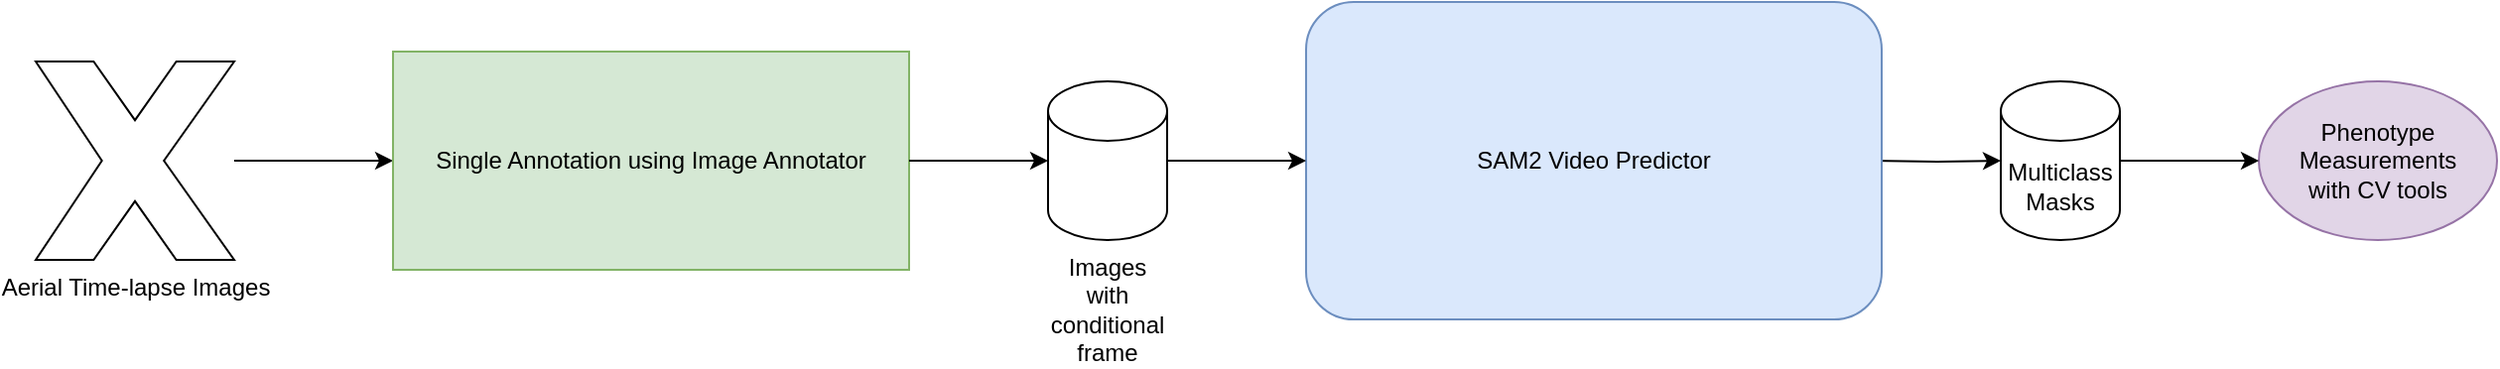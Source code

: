 <mxfile version="26.1.1">
  <diagram name="Page-1" id="XKcA_pU5f5cIYYNXXlob">
    <mxGraphModel dx="2284" dy="907" grid="1" gridSize="10" guides="1" tooltips="1" connect="1" arrows="1" fold="1" page="1" pageScale="1" pageWidth="850" pageHeight="1100" math="0" shadow="0">
      <root>
        <mxCell id="0" />
        <mxCell id="1" parent="0" />
        <mxCell id="rL8FLx0YOvqRTXdkRjL6-5" style="edgeStyle=orthogonalEdgeStyle;rounded=0;orthogonalLoop=1;jettySize=auto;html=1;entryX=0;entryY=0.5;entryDx=0;entryDy=0;" edge="1" parent="1" source="wsi-DFMHmE7BhEvAm292-2" target="rL8FLx0YOvqRTXdkRjL6-3">
          <mxGeometry relative="1" as="geometry" />
        </mxCell>
        <mxCell id="wsi-DFMHmE7BhEvAm292-2" value="Aerial Time-lapse Images" style="verticalLabelPosition=bottom;verticalAlign=top;html=1;shape=mxgraph.basic.x" parent="1" vertex="1">
          <mxGeometry x="10" y="70" width="100" height="100" as="geometry" />
        </mxCell>
        <mxCell id="wsi-DFMHmE7BhEvAm292-20" value="&lt;div&gt;Phenotype Measurements &lt;br&gt;&lt;/div&gt;&lt;div&gt;with CV tools&lt;/div&gt;" style="ellipse;whiteSpace=wrap;html=1;fillColor=#e1d5e7;strokeColor=#9673a6;" parent="1" vertex="1">
          <mxGeometry x="1130" y="80" width="120" height="80" as="geometry" />
        </mxCell>
        <mxCell id="wsi-DFMHmE7BhEvAm292-23" style="edgeStyle=orthogonalEdgeStyle;rounded=0;orthogonalLoop=1;jettySize=auto;html=1;entryX=0;entryY=0.5;entryDx=0;entryDy=0;" parent="1" source="wsi-DFMHmE7BhEvAm292-21" target="wsi-DFMHmE7BhEvAm292-20" edge="1">
          <mxGeometry relative="1" as="geometry" />
        </mxCell>
        <mxCell id="wsi-DFMHmE7BhEvAm292-21" value="&lt;div&gt;Multiclass &lt;br&gt;&lt;/div&gt;&lt;div&gt;Masks&lt;/div&gt;" style="shape=cylinder3;whiteSpace=wrap;html=1;boundedLbl=1;backgroundOutline=1;size=15;" parent="1" vertex="1">
          <mxGeometry x="1000" y="80" width="60" height="80" as="geometry" />
        </mxCell>
        <mxCell id="wsi-DFMHmE7BhEvAm292-22" style="edgeStyle=orthogonalEdgeStyle;rounded=0;orthogonalLoop=1;jettySize=auto;html=1;entryX=0;entryY=0.5;entryDx=0;entryDy=0;entryPerimeter=0;" parent="1" target="wsi-DFMHmE7BhEvAm292-21" edge="1">
          <mxGeometry relative="1" as="geometry">
            <mxPoint x="935" y="120" as="sourcePoint" />
          </mxGeometry>
        </mxCell>
        <mxCell id="rL8FLx0YOvqRTXdkRjL6-2" value="SAM2 Video Predictor" style="rounded=1;whiteSpace=wrap;html=1;fillColor=#dae8fc;strokeColor=#6c8ebf;" vertex="1" parent="1">
          <mxGeometry x="650" y="40" width="290" height="160" as="geometry" />
        </mxCell>
        <mxCell id="rL8FLx0YOvqRTXdkRjL6-3" value="Single Annotation using Image Annotator" style="rounded=0;whiteSpace=wrap;html=1;fillColor=#d5e8d4;strokeColor=#82b366;" vertex="1" parent="1">
          <mxGeometry x="190" y="65" width="260" height="110" as="geometry" />
        </mxCell>
        <mxCell id="rL8FLx0YOvqRTXdkRjL6-7" style="edgeStyle=orthogonalEdgeStyle;rounded=0;orthogonalLoop=1;jettySize=auto;html=1;entryX=0;entryY=0.5;entryDx=0;entryDy=0;" edge="1" parent="1" source="rL8FLx0YOvqRTXdkRjL6-4" target="rL8FLx0YOvqRTXdkRjL6-2">
          <mxGeometry relative="1" as="geometry" />
        </mxCell>
        <mxCell id="rL8FLx0YOvqRTXdkRjL6-4" value="" style="shape=cylinder3;whiteSpace=wrap;html=1;boundedLbl=1;backgroundOutline=1;size=15;" vertex="1" parent="1">
          <mxGeometry x="520" y="80" width="60" height="80" as="geometry" />
        </mxCell>
        <mxCell id="rL8FLx0YOvqRTXdkRjL6-6" style="edgeStyle=orthogonalEdgeStyle;rounded=0;orthogonalLoop=1;jettySize=auto;html=1;entryX=0;entryY=0.5;entryDx=0;entryDy=0;entryPerimeter=0;" edge="1" parent="1" source="rL8FLx0YOvqRTXdkRjL6-3" target="rL8FLx0YOvqRTXdkRjL6-4">
          <mxGeometry relative="1" as="geometry" />
        </mxCell>
        <mxCell id="rL8FLx0YOvqRTXdkRjL6-8" value="Images with conditional frame" style="text;html=1;align=center;verticalAlign=middle;whiteSpace=wrap;rounded=0;" vertex="1" parent="1">
          <mxGeometry x="520" y="180" width="60" height="30" as="geometry" />
        </mxCell>
      </root>
    </mxGraphModel>
  </diagram>
</mxfile>
